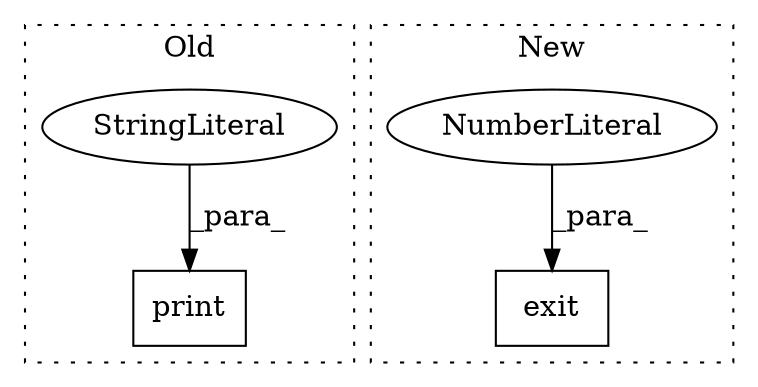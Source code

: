 digraph G {
subgraph cluster0 {
1 [label="print" a="32" s="1819,1842" l="6,1" shape="box"];
3 [label="StringLiteral" a="45" s="1825" l="7" shape="ellipse"];
label = "Old";
style="dotted";
}
subgraph cluster1 {
2 [label="exit" a="32" s="1360,1366" l="5,1" shape="box"];
4 [label="NumberLiteral" a="34" s="1365" l="1" shape="ellipse"];
label = "New";
style="dotted";
}
3 -> 1 [label="_para_"];
4 -> 2 [label="_para_"];
}